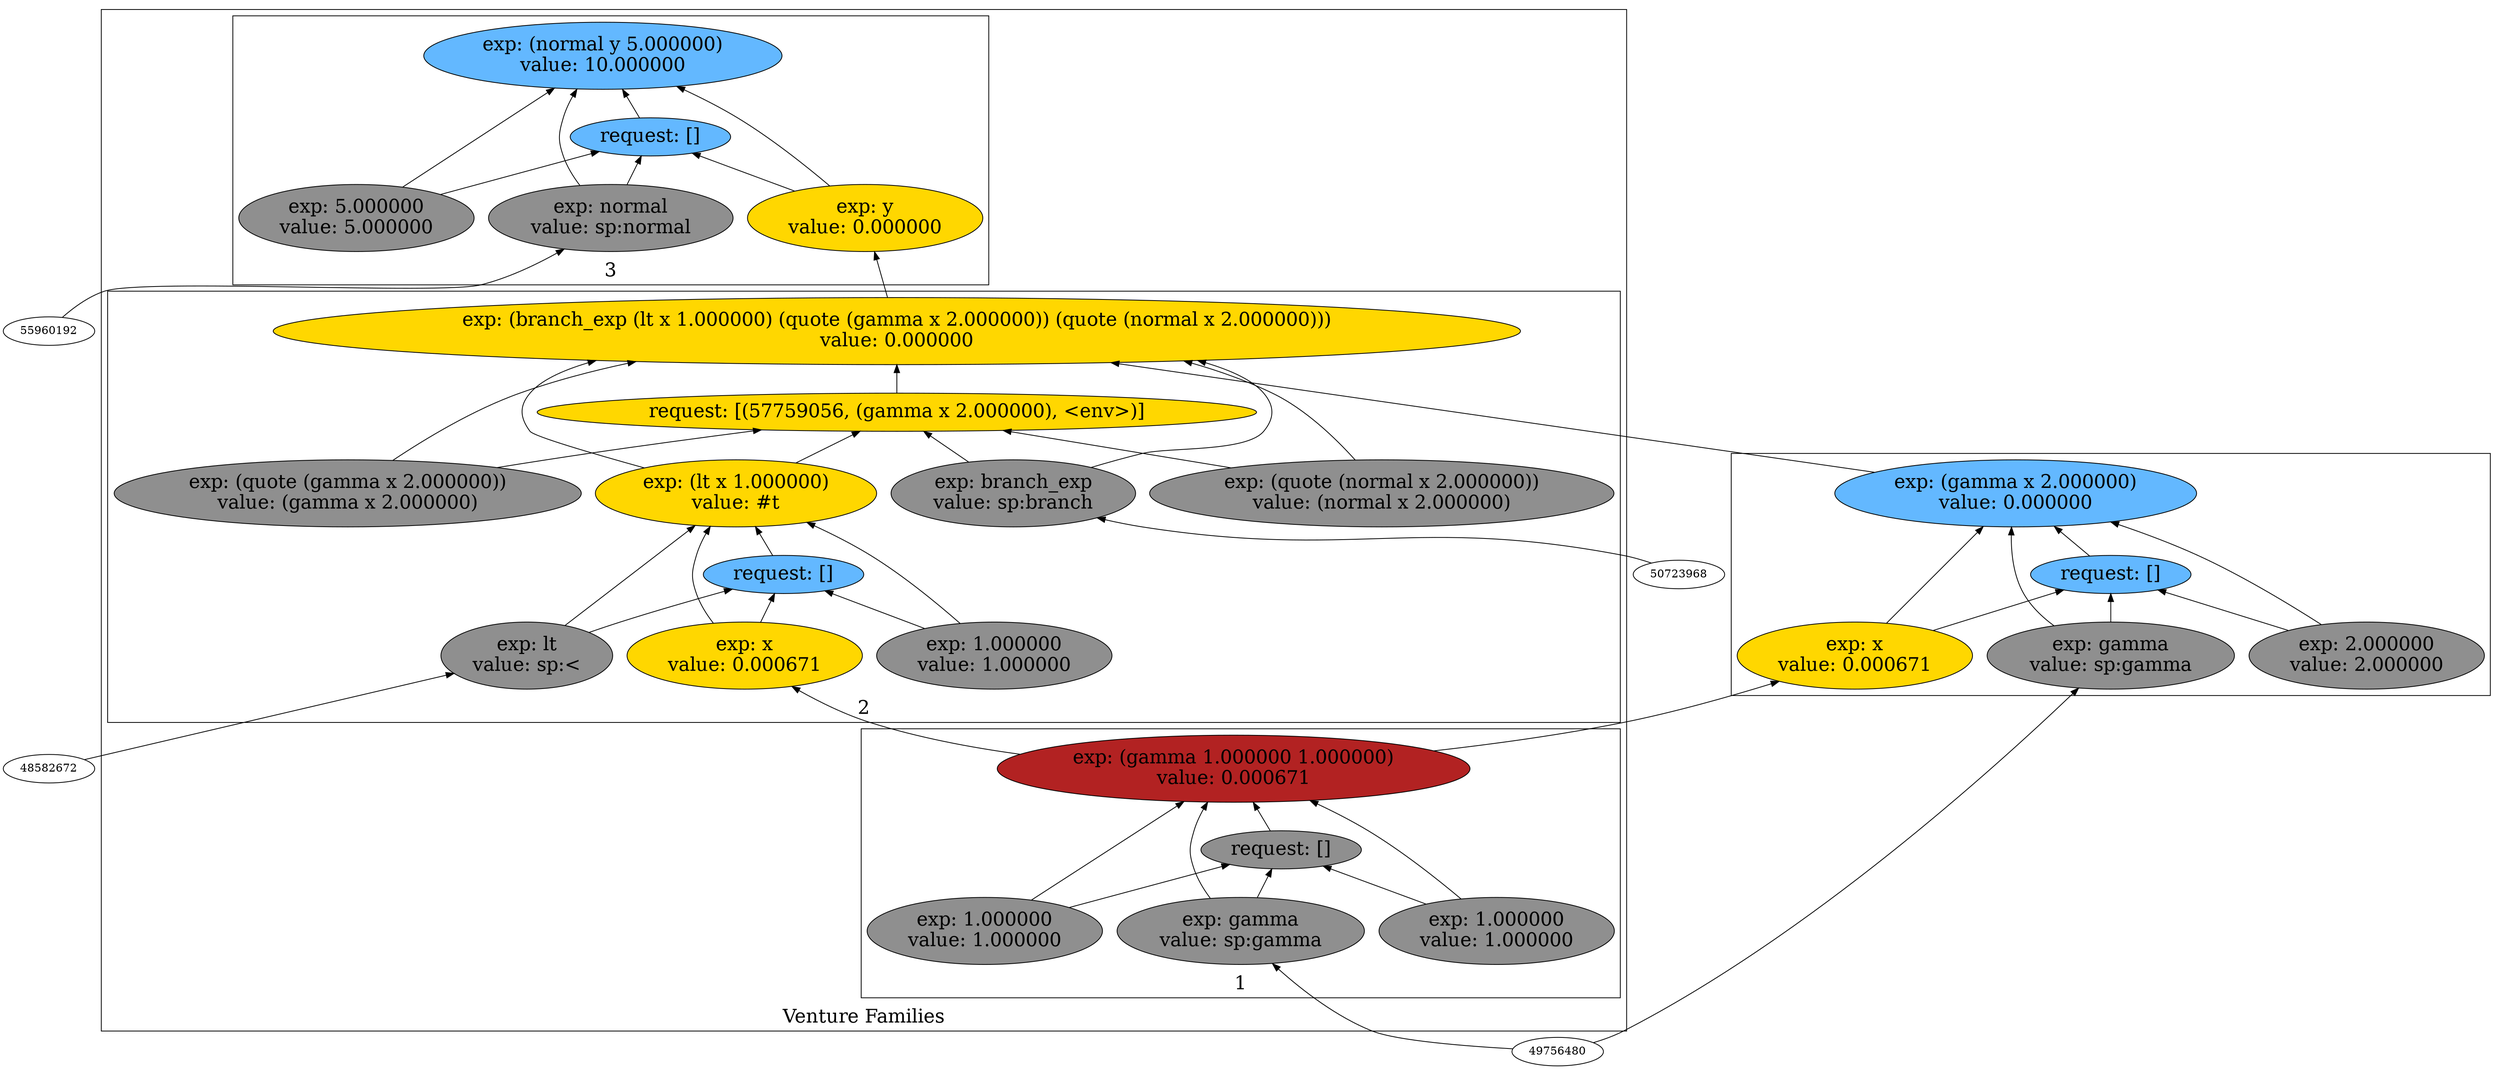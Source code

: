 digraph {
rankdir=BT
fontsize=24
subgraph cluster1 {
label="Venture Families"
subgraph cluster2 {
label="1"
"58182000"["fillcolor"="firebrick" "fontsize"="24" "label"="exp: (gamma 1.000000 1.000000)\nvalue: 0.000671" "shape"="ellipse" "style"="filled" ]
"57820576"["fillcolor"="grey56" "fontsize"="24" "label"="request: []" "shape"="ellipse" "style"="filled" ]
"56189504"["fillcolor"="grey56" "fontsize"="24" "label"="exp: gamma\nvalue: sp:gamma" "shape"="ellipse" "style"="filled" ]
"56908640"["fillcolor"="grey56" "fontsize"="24" "label"="exp: 1.000000\nvalue: 1.000000" "shape"="ellipse" "style"="filled" ]
"57045648"["fillcolor"="grey56" "fontsize"="24" "label"="exp: 1.000000\nvalue: 1.000000" "shape"="ellipse" "style"="filled" ]
}

subgraph cluster3 {
label="2"
"58525680"["fillcolor"="gold" "fontsize"="24" "label"="exp: (branch_exp (lt x 1.000000) (quote (gamma x 2.000000)) (quote (normal x 2.000000)))\nvalue: 0.000000" "shape"="ellipse" "style"="filled" ]
"57759056"["fillcolor"="gold" "fontsize"="24" "label"="request: [(57759056, (gamma x 2.000000), <env>)]" "shape"="ellipse" "style"="filled" ]
"57083392"["fillcolor"="grey56" "fontsize"="24" "label"="exp: branch_exp\nvalue: sp:branch" "shape"="ellipse" "style"="filled" ]
"57534240"["fillcolor"="gold" "fontsize"="24" "label"="exp: (lt x 1.000000)\nvalue: #t" "shape"="ellipse" "style"="filled" ]
"57499296"["fillcolor"="steelblue1" "fontsize"="24" "label"="request: []" "shape"="ellipse" "style"="filled" ]
"56365488"["fillcolor"="grey56" "fontsize"="24" "label"="exp: lt\nvalue: sp:<" "shape"="ellipse" "style"="filled" ]
"56497664"["fillcolor"="gold" "fontsize"="24" "label"="exp: x\nvalue: 0.000671" "shape"="ellipse" "style"="filled" ]
"56100400"["fillcolor"="grey56" "fontsize"="24" "label"="exp: 1.000000\nvalue: 1.000000" "shape"="ellipse" "style"="filled" ]
"56301184"["fillcolor"="grey56" "fontsize"="24" "label"="exp: (quote (gamma x 2.000000))\nvalue: (gamma x 2.000000)" "shape"="ellipse" "style"="filled" ]
"56184528"["fillcolor"="grey56" "fontsize"="24" "label"="exp: (quote (normal x 2.000000))\nvalue: (normal x 2.000000)" "shape"="ellipse" "style"="filled" ]
}

subgraph cluster4 {
label="3"
"56266672"["fillcolor"="steelblue1" "fontsize"="24" "label"="exp: (normal y 5.000000)\nvalue: 10.000000" "shape"="ellipse" "style"="filled" ]
"58535664"["fillcolor"="steelblue1" "fontsize"="24" "label"="request: []" "shape"="ellipse" "style"="filled" ]
"56981728"["fillcolor"="grey56" "fontsize"="24" "label"="exp: normal\nvalue: sp:normal" "shape"="ellipse" "style"="filled" ]
"57032928"["fillcolor"="gold" "fontsize"="24" "label"="exp: y\nvalue: 0.000000" "shape"="ellipse" "style"="filled" ]
"57069104"["fillcolor"="grey56" "fontsize"="24" "label"="exp: 5.000000\nvalue: 5.000000" "shape"="ellipse" "style"="filled" ]
}

}

subgraph cluster5 {
label=""
"56538592"["fillcolor"="steelblue1" "fontsize"="24" "label"="exp: (gamma x 2.000000)\nvalue: 0.000000" "shape"="ellipse" "style"="filled" ]
"56348048"["fillcolor"="steelblue1" "fontsize"="24" "label"="request: []" "shape"="ellipse" "style"="filled" ]
"56072400"["fillcolor"="grey56" "fontsize"="24" "label"="exp: gamma\nvalue: sp:gamma" "shape"="ellipse" "style"="filled" ]
"56858176"["fillcolor"="gold" "fontsize"="24" "label"="exp: x\nvalue: 0.000671" "shape"="ellipse" "style"="filled" ]
"56894352"["fillcolor"="grey56" "fontsize"="24" "label"="exp: 2.000000\nvalue: 2.000000" "shape"="ellipse" "style"="filled" ]
}

"56981728" -> "56266672"["arrowhead"="normal" "color"="black" "style"="solid" ]
"56981728" -> "58535664"["arrowhead"="normal" "color"="black" "style"="solid" ]
"55960192" -> "56981728"["arrowhead"="normal" "color"="black" "style"="solid" ]
"57032928" -> "56266672"["arrowhead"="normal" "color"="black" "style"="solid" ]
"57032928" -> "58535664"["arrowhead"="normal" "color"="black" "style"="solid" ]
"58525680" -> "57032928"["arrowhead"="normal" "color"="black" "style"="solid" ]
"57069104" -> "56266672"["arrowhead"="normal" "color"="black" "style"="solid" ]
"57069104" -> "58535664"["arrowhead"="normal" "color"="black" "style"="solid" ]
"58535664" -> "56266672"["arrowhead"="normal" "color"="black" "style"="solid" ]
"56072400" -> "56538592"["arrowhead"="normal" "color"="black" "style"="solid" ]
"56072400" -> "56348048"["arrowhead"="normal" "color"="black" "style"="solid" ]
"49756480" -> "56072400"["arrowhead"="normal" "color"="black" "style"="solid" ]
"56858176" -> "56538592"["arrowhead"="normal" "color"="black" "style"="solid" ]
"56858176" -> "56348048"["arrowhead"="normal" "color"="black" "style"="solid" ]
"58182000" -> "56858176"["arrowhead"="normal" "color"="black" "style"="solid" ]
"56894352" -> "56538592"["arrowhead"="normal" "color"="black" "style"="solid" ]
"56894352" -> "56348048"["arrowhead"="normal" "color"="black" "style"="solid" ]
"56348048" -> "56538592"["arrowhead"="normal" "color"="black" "style"="solid" ]
"56189504" -> "58182000"["arrowhead"="normal" "color"="black" "style"="solid" ]
"56189504" -> "57820576"["arrowhead"="normal" "color"="black" "style"="solid" ]
"49756480" -> "56189504"["arrowhead"="normal" "color"="black" "style"="solid" ]
"56908640" -> "58182000"["arrowhead"="normal" "color"="black" "style"="solid" ]
"56908640" -> "57820576"["arrowhead"="normal" "color"="black" "style"="solid" ]
"57045648" -> "58182000"["arrowhead"="normal" "color"="black" "style"="solid" ]
"57045648" -> "57820576"["arrowhead"="normal" "color"="black" "style"="solid" ]
"57820576" -> "58182000"["arrowhead"="normal" "color"="black" "style"="solid" ]
"57083392" -> "58525680"["arrowhead"="normal" "color"="black" "style"="solid" ]
"57083392" -> "57759056"["arrowhead"="normal" "color"="black" "style"="solid" ]
"50723968" -> "57083392"["arrowhead"="normal" "color"="black" "style"="solid" ]
"57534240" -> "58525680"["arrowhead"="normal" "color"="black" "style"="solid" ]
"57534240" -> "57759056"["arrowhead"="normal" "color"="black" "style"="solid" ]
"56365488" -> "57534240"["arrowhead"="normal" "color"="black" "style"="solid" ]
"56365488" -> "57499296"["arrowhead"="normal" "color"="black" "style"="solid" ]
"48582672" -> "56365488"["arrowhead"="normal" "color"="black" "style"="solid" ]
"56497664" -> "57534240"["arrowhead"="normal" "color"="black" "style"="solid" ]
"56497664" -> "57499296"["arrowhead"="normal" "color"="black" "style"="solid" ]
"58182000" -> "56497664"["arrowhead"="normal" "color"="black" "style"="solid" ]
"56100400" -> "57534240"["arrowhead"="normal" "color"="black" "style"="solid" ]
"56100400" -> "57499296"["arrowhead"="normal" "color"="black" "style"="solid" ]
"57499296" -> "57534240"["arrowhead"="normal" "color"="black" "style"="solid" ]
"56301184" -> "58525680"["arrowhead"="normal" "color"="black" "style"="solid" ]
"56301184" -> "57759056"["arrowhead"="normal" "color"="black" "style"="solid" ]
"56184528" -> "58525680"["arrowhead"="normal" "color"="black" "style"="solid" ]
"56184528" -> "57759056"["arrowhead"="normal" "color"="black" "style"="solid" ]
"57759056" -> "58525680"["arrowhead"="normal" "color"="black" "style"="solid" ]
"56538592" -> "58525680"["arrowhead"="normal" "color"="black" "style"="solid" ]

}